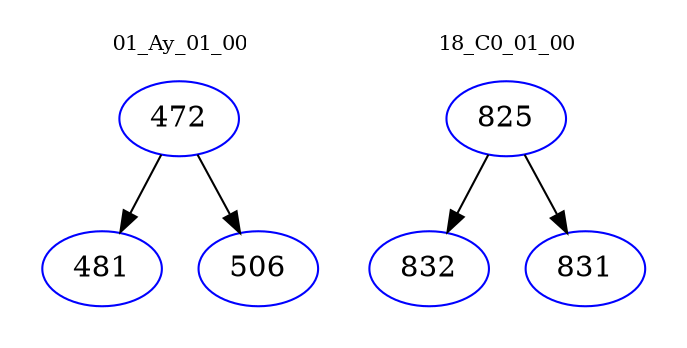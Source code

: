 digraph{
subgraph cluster_0 {
color = white
label = "01_Ay_01_00";
fontsize=10;
T0_472 [label="472", color="blue"]
T0_472 -> T0_481 [color="black"]
T0_481 [label="481", color="blue"]
T0_472 -> T0_506 [color="black"]
T0_506 [label="506", color="blue"]
}
subgraph cluster_1 {
color = white
label = "18_C0_01_00";
fontsize=10;
T1_825 [label="825", color="blue"]
T1_825 -> T1_832 [color="black"]
T1_832 [label="832", color="blue"]
T1_825 -> T1_831 [color="black"]
T1_831 [label="831", color="blue"]
}
}
